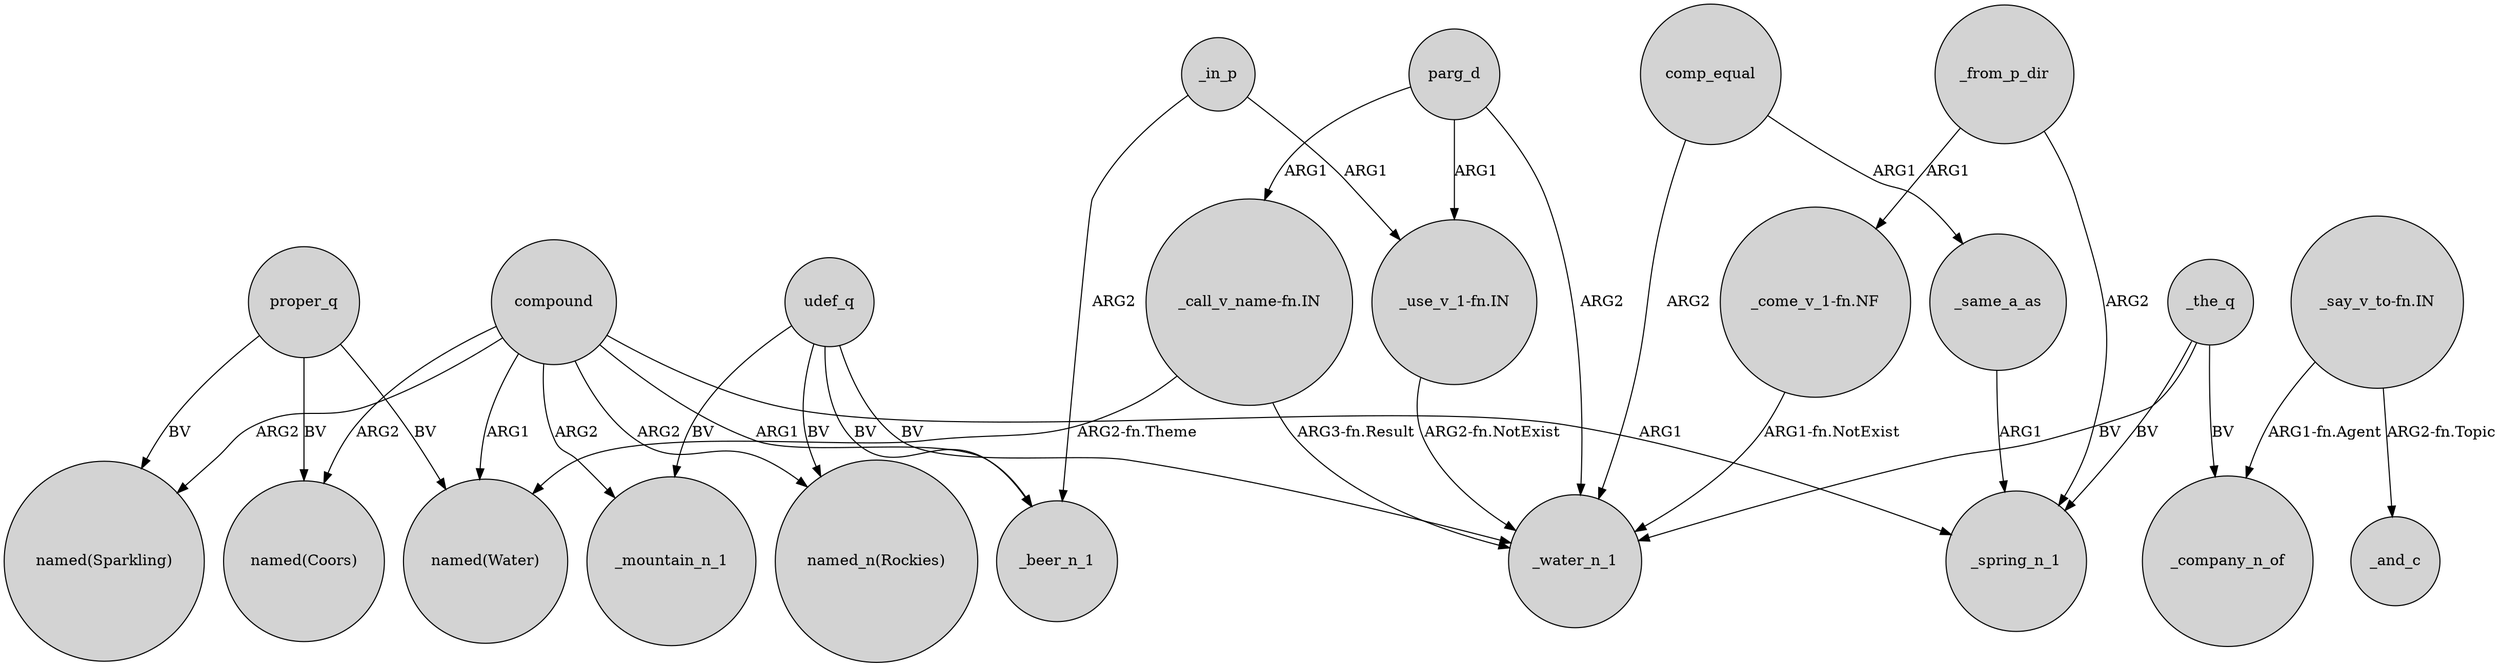 digraph {
	node [shape=circle style=filled]
	proper_q -> "named(Water)" [label=BV]
	compound -> _mountain_n_1 [label=ARG2]
	"_call_v_name-fn.IN" -> _water_n_1 [label="ARG3-fn.Result"]
	compound -> _beer_n_1 [label=ARG1]
	parg_d -> _water_n_1 [label=ARG2]
	_the_q -> _water_n_1 [label=BV]
	_same_a_as -> _spring_n_1 [label=ARG1]
	"_use_v_1-fn.IN" -> _water_n_1 [label="ARG2-fn.NotExist"]
	"_call_v_name-fn.IN" -> "named(Water)" [label="ARG2-fn.Theme"]
	_the_q -> _company_n_of [label=BV]
	_the_q -> _spring_n_1 [label=BV]
	proper_q -> "named(Sparkling)" [label=BV]
	parg_d -> "_call_v_name-fn.IN" [label=ARG1]
	_in_p -> _beer_n_1 [label=ARG2]
	comp_equal -> _water_n_1 [label=ARG2]
	comp_equal -> _same_a_as [label=ARG1]
	udef_q -> _water_n_1 [label=BV]
	compound -> "named(Water)" [label=ARG1]
	"_come_v_1-fn.NF" -> _water_n_1 [label="ARG1-fn.NotExist"]
	parg_d -> "_use_v_1-fn.IN" [label=ARG1]
	compound -> "named(Sparkling)" [label=ARG2]
	"_say_v_to-fn.IN" -> _and_c [label="ARG2-fn.Topic"]
	_in_p -> "_use_v_1-fn.IN" [label=ARG1]
	compound -> "named_n(Rockies)" [label=ARG2]
	proper_q -> "named(Coors)" [label=BV]
	udef_q -> _beer_n_1 [label=BV]
	"_say_v_to-fn.IN" -> _company_n_of [label="ARG1-fn.Agent"]
	compound -> _spring_n_1 [label=ARG1]
	udef_q -> _mountain_n_1 [label=BV]
	udef_q -> "named_n(Rockies)" [label=BV]
	_from_p_dir -> "_come_v_1-fn.NF" [label=ARG1]
	_from_p_dir -> _spring_n_1 [label=ARG2]
	compound -> "named(Coors)" [label=ARG2]
}
